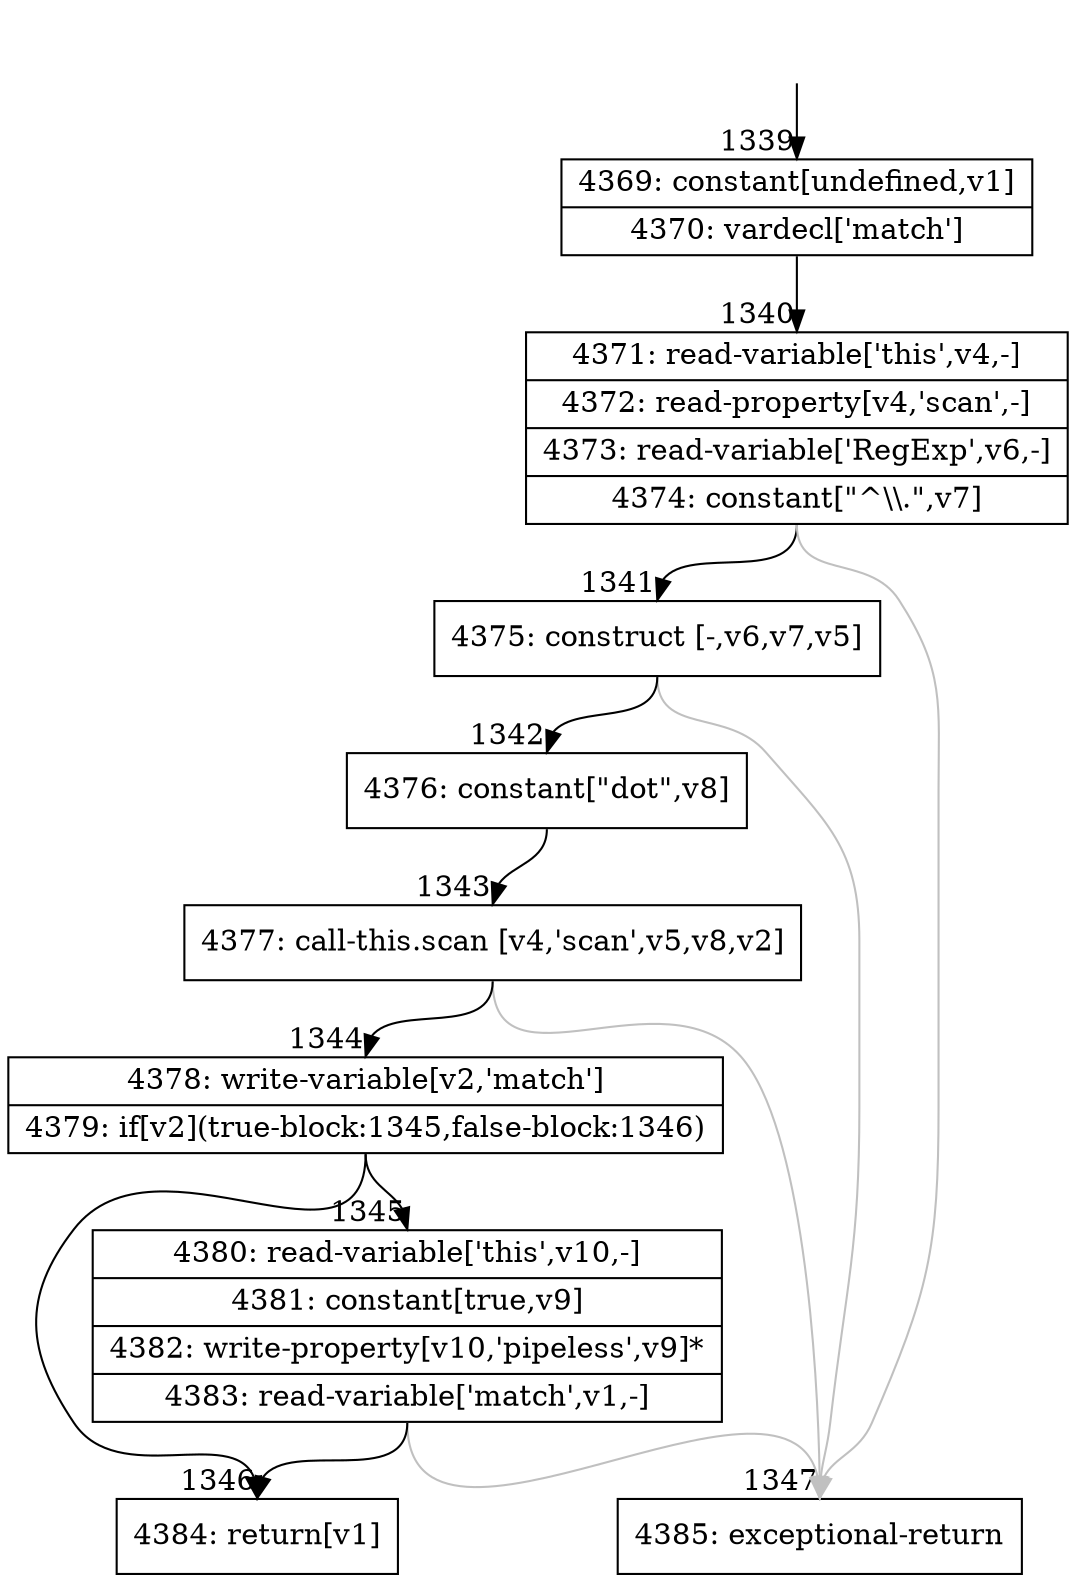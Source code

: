 digraph {
rankdir="TD"
BB_entry78[shape=none,label=""];
BB_entry78 -> BB1339 [tailport=s, headport=n, headlabel="    1339"]
BB1339 [shape=record label="{4369: constant[undefined,v1]|4370: vardecl['match']}" ] 
BB1339 -> BB1340 [tailport=s, headport=n, headlabel="      1340"]
BB1340 [shape=record label="{4371: read-variable['this',v4,-]|4372: read-property[v4,'scan',-]|4373: read-variable['RegExp',v6,-]|4374: constant[\"^\\\\.\",v7]}" ] 
BB1340 -> BB1341 [tailport=s, headport=n, headlabel="      1341"]
BB1340 -> BB1347 [tailport=s, headport=n, color=gray, headlabel="      1347"]
BB1341 [shape=record label="{4375: construct [-,v6,v7,v5]}" ] 
BB1341 -> BB1342 [tailport=s, headport=n, headlabel="      1342"]
BB1341 -> BB1347 [tailport=s, headport=n, color=gray]
BB1342 [shape=record label="{4376: constant[\"dot\",v8]}" ] 
BB1342 -> BB1343 [tailport=s, headport=n, headlabel="      1343"]
BB1343 [shape=record label="{4377: call-this.scan [v4,'scan',v5,v8,v2]}" ] 
BB1343 -> BB1344 [tailport=s, headport=n, headlabel="      1344"]
BB1343 -> BB1347 [tailport=s, headport=n, color=gray]
BB1344 [shape=record label="{4378: write-variable[v2,'match']|4379: if[v2](true-block:1345,false-block:1346)}" ] 
BB1344 -> BB1345 [tailport=s, headport=n, headlabel="      1345"]
BB1344 -> BB1346 [tailport=s, headport=n, headlabel="      1346"]
BB1345 [shape=record label="{4380: read-variable['this',v10,-]|4381: constant[true,v9]|4382: write-property[v10,'pipeless',v9]*|4383: read-variable['match',v1,-]}" ] 
BB1345 -> BB1346 [tailport=s, headport=n]
BB1345 -> BB1347 [tailport=s, headport=n, color=gray]
BB1346 [shape=record label="{4384: return[v1]}" ] 
BB1347 [shape=record label="{4385: exceptional-return}" ] 
//#$~ 1492
}
